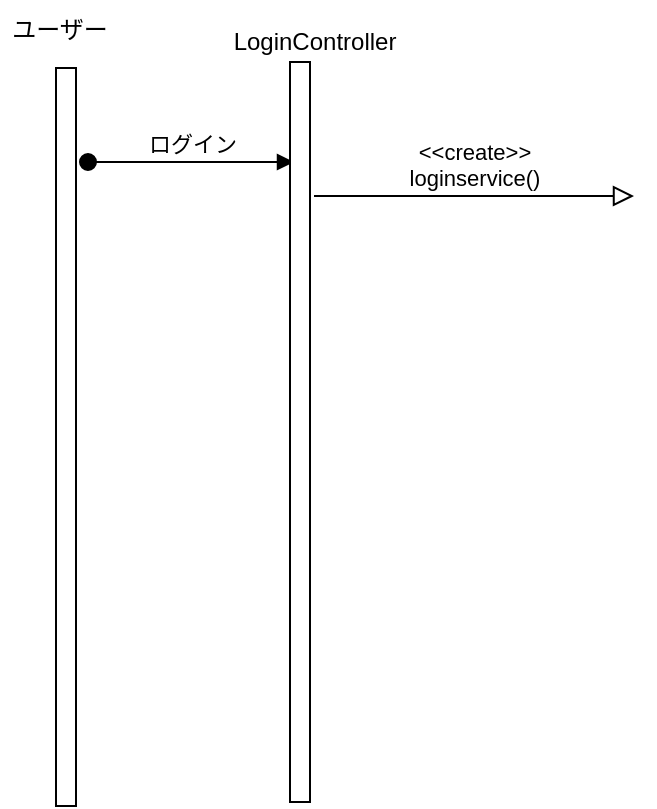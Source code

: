 <mxfile>
    <diagram id="HPUmXT7tlGGM7LLbRq8R" name="ページ1">
        <mxGraphModel dx="950" dy="419" grid="1" gridSize="1" guides="1" tooltips="1" connect="1" arrows="1" fold="1" page="1" pageScale="1" pageWidth="850" pageHeight="1100" math="0" shadow="0">
            <root>
                <mxCell id="0"/>
                <mxCell id="1" parent="0"/>
                <mxCell id="22" value="ユーザー" style="text;strokeColor=none;align=center;fillColor=none;html=1;verticalAlign=middle;whiteSpace=wrap;rounded=0;" vertex="1" parent="1">
                    <mxGeometry x="51" y="34" width="60" height="30" as="geometry"/>
                </mxCell>
                <mxCell id="23" value="" style="html=1;points=[[0,0,0,0,5],[0,1,0,0,-5],[1,0,0,0,5],[1,1,0,0,-5]];perimeter=orthogonalPerimeter;outlineConnect=0;targetShapes=umlLifeline;portConstraint=eastwest;newEdgeStyle={&quot;curved&quot;:0,&quot;rounded&quot;:0};" vertex="1" parent="1">
                    <mxGeometry x="79" y="68" width="10" height="369" as="geometry"/>
                </mxCell>
                <mxCell id="24" value="ログイン" style="html=1;verticalAlign=bottom;startArrow=oval;endArrow=block;startSize=8;curved=0;rounded=0;exitX=1;exitY=0;exitDx=0;exitDy=5;exitPerimeter=0;" edge="1" parent="1">
                    <mxGeometry relative="1" as="geometry">
                        <mxPoint x="95" y="115" as="sourcePoint"/>
                        <mxPoint x="198" y="115" as="targetPoint"/>
                    </mxGeometry>
                </mxCell>
                <mxCell id="27" value="LoginController" style="text;html=1;align=center;verticalAlign=middle;resizable=0;points=[];autosize=1;strokeColor=none;fillColor=none;" vertex="1" parent="1">
                    <mxGeometry x="158" y="41" width="100" height="27" as="geometry"/>
                </mxCell>
                <mxCell id="28" value="" style="html=1;points=[[0,0,0,0,5],[0,1,0,0,-5],[1,0,0,0,5],[1,1,0,0,-5]];perimeter=orthogonalPerimeter;outlineConnect=0;targetShapes=umlLifeline;portConstraint=eastwest;newEdgeStyle={&quot;curved&quot;:0,&quot;rounded&quot;:0};" vertex="1" parent="1">
                    <mxGeometry x="196" y="65" width="10" height="370" as="geometry"/>
                </mxCell>
                <mxCell id="30" value="&lt;div&gt;&lt;br&gt;&lt;/div&gt;&lt;div&gt;&amp;lt;&amp;lt;create&amp;gt;&amp;gt;&lt;/div&gt;&lt;div&gt;loginservice()&lt;/div&gt;" style="endArrow=block;html=1;rounded=0;align=center;verticalAlign=bottom;endFill=0;labelBackgroundColor=none;endSize=8;" edge="1" parent="1">
                    <mxGeometry relative="1" as="geometry">
                        <mxPoint x="208" y="132" as="sourcePoint"/>
                        <mxPoint x="368" y="132" as="targetPoint"/>
                    </mxGeometry>
                </mxCell>
                <mxCell id="31" value="" style="resizable=0;html=1;align=center;verticalAlign=top;labelBackgroundColor=none;" connectable="0" vertex="1" parent="30">
                    <mxGeometry relative="1" as="geometry"/>
                </mxCell>
            </root>
        </mxGraphModel>
    </diagram>
</mxfile>